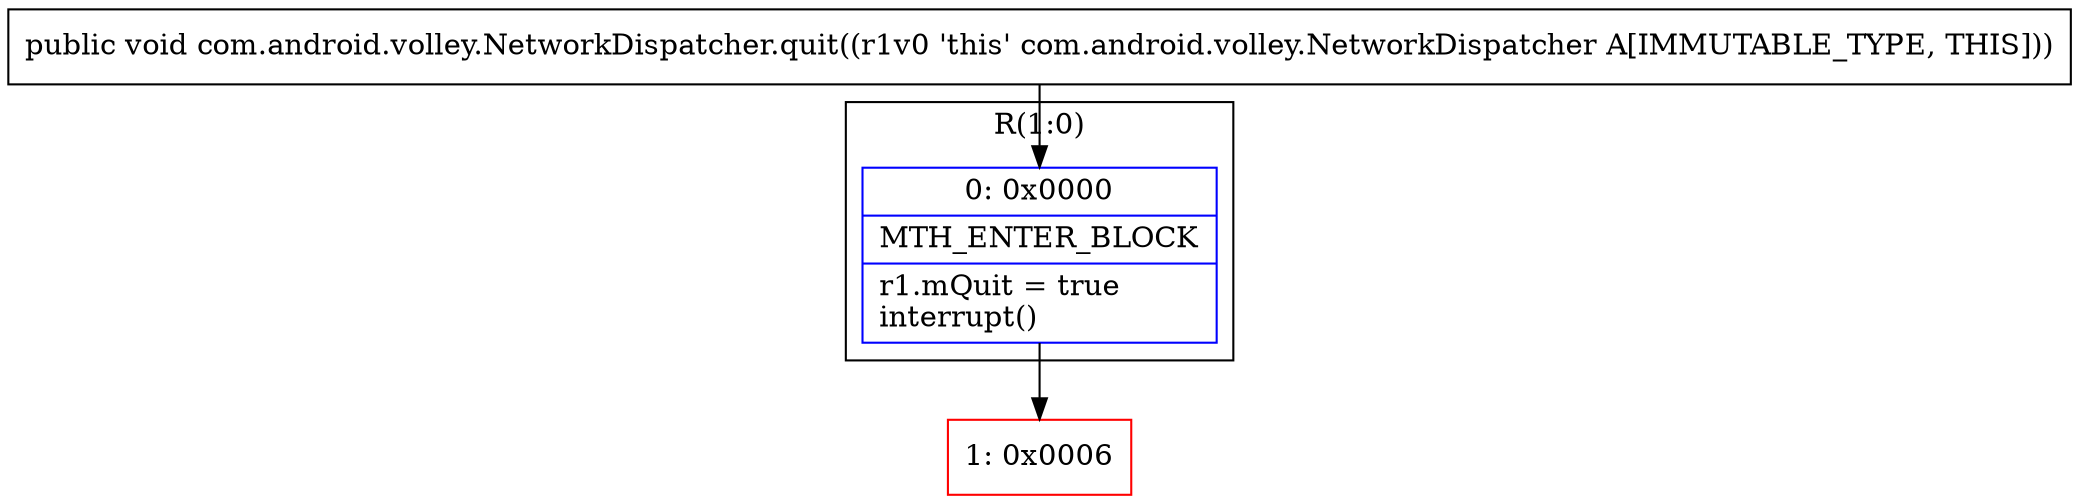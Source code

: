 digraph "CFG forcom.android.volley.NetworkDispatcher.quit()V" {
subgraph cluster_Region_1478848588 {
label = "R(1:0)";
node [shape=record,color=blue];
Node_0 [shape=record,label="{0\:\ 0x0000|MTH_ENTER_BLOCK\l|r1.mQuit = true\linterrupt()\l}"];
}
Node_1 [shape=record,color=red,label="{1\:\ 0x0006}"];
MethodNode[shape=record,label="{public void com.android.volley.NetworkDispatcher.quit((r1v0 'this' com.android.volley.NetworkDispatcher A[IMMUTABLE_TYPE, THIS])) }"];
MethodNode -> Node_0;
Node_0 -> Node_1;
}


